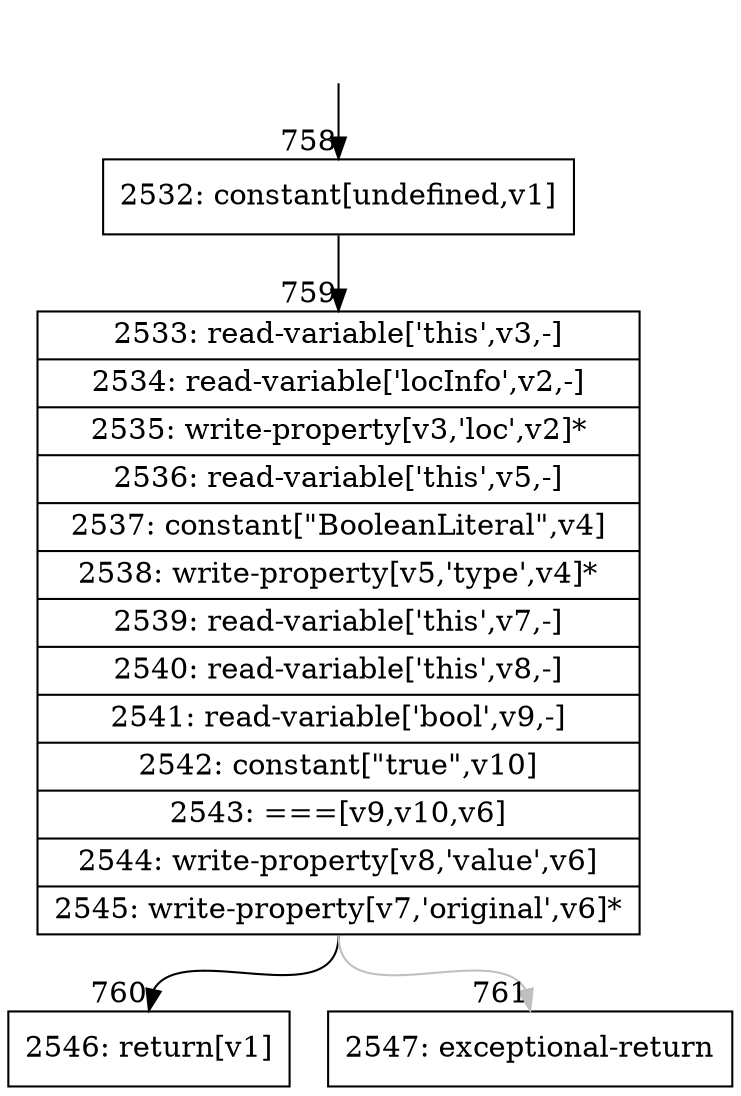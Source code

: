 digraph {
rankdir="TD"
BB_entry72[shape=none,label=""];
BB_entry72 -> BB758 [tailport=s, headport=n, headlabel="    758"]
BB758 [shape=record label="{2532: constant[undefined,v1]}" ] 
BB758 -> BB759 [tailport=s, headport=n, headlabel="      759"]
BB759 [shape=record label="{2533: read-variable['this',v3,-]|2534: read-variable['locInfo',v2,-]|2535: write-property[v3,'loc',v2]*|2536: read-variable['this',v5,-]|2537: constant[\"BooleanLiteral\",v4]|2538: write-property[v5,'type',v4]*|2539: read-variable['this',v7,-]|2540: read-variable['this',v8,-]|2541: read-variable['bool',v9,-]|2542: constant[\"true\",v10]|2543: ===[v9,v10,v6]|2544: write-property[v8,'value',v6]|2545: write-property[v7,'original',v6]*}" ] 
BB759 -> BB760 [tailport=s, headport=n, headlabel="      760"]
BB759 -> BB761 [tailport=s, headport=n, color=gray, headlabel="      761"]
BB760 [shape=record label="{2546: return[v1]}" ] 
BB761 [shape=record label="{2547: exceptional-return}" ] 
//#$~ 829
}
